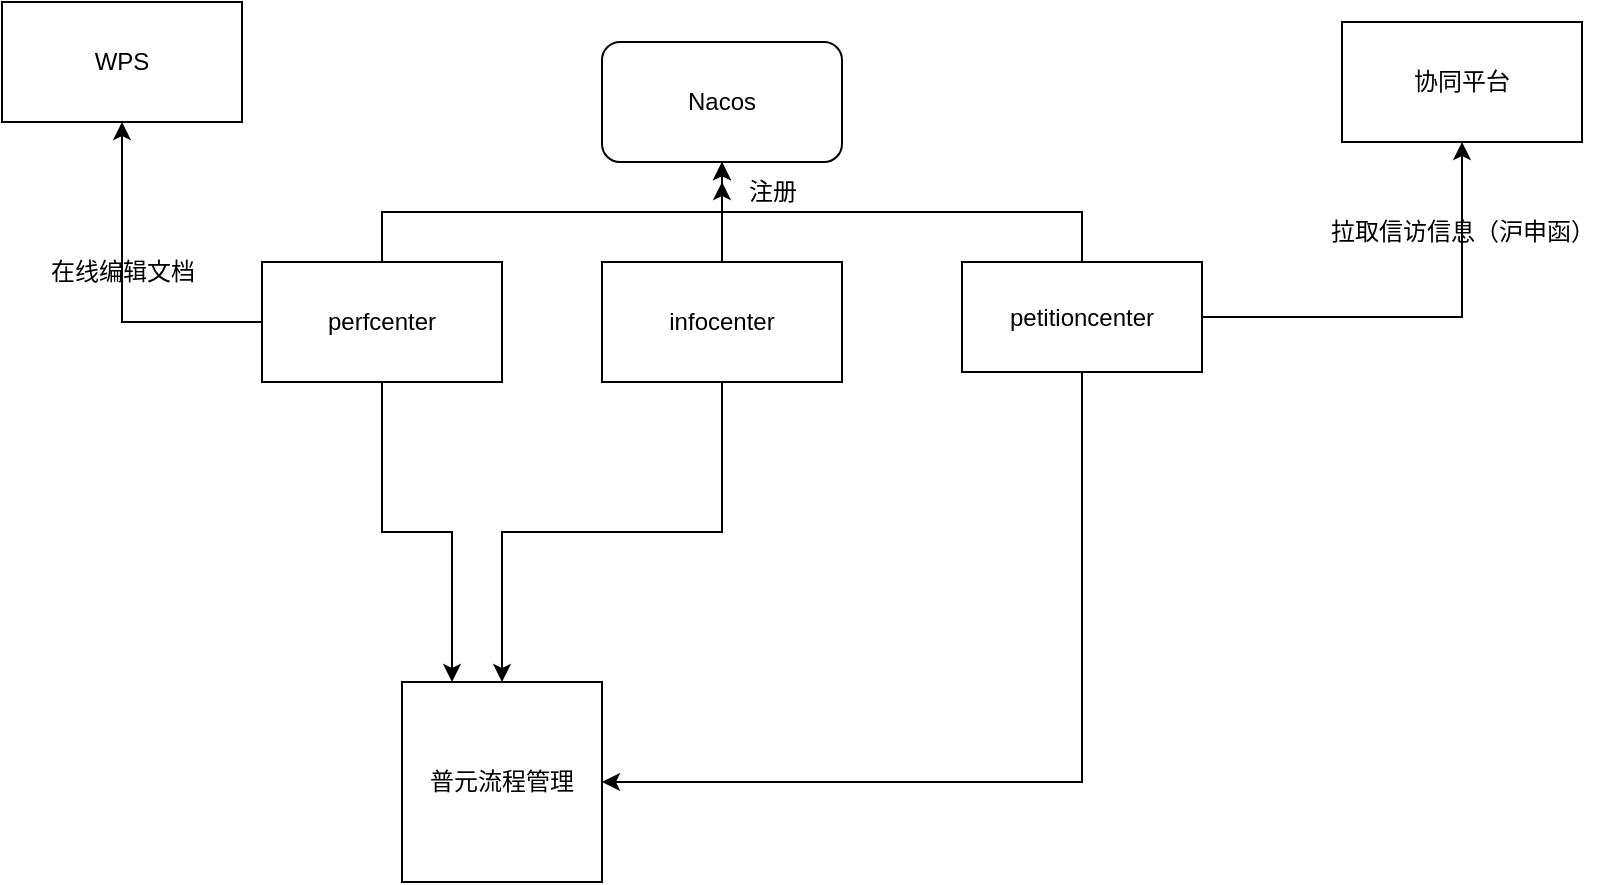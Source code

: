 <mxfile version="21.1.1" type="github">
  <diagram id="prtHgNgQTEPvFCAcTncT" name="Page-1">
    <mxGraphModel dx="1050" dy="541" grid="1" gridSize="10" guides="1" tooltips="1" connect="1" arrows="1" fold="1" page="1" pageScale="1" pageWidth="827" pageHeight="1169" math="0" shadow="0">
      <root>
        <mxCell id="0" />
        <mxCell id="1" parent="0" />
        <mxCell id="Q3FKu_BGskq38UTWf5Vo-16" style="edgeStyle=orthogonalEdgeStyle;rounded=0;orthogonalLoop=1;jettySize=auto;html=1;exitX=0.5;exitY=0;exitDx=0;exitDy=0;" edge="1" parent="1" source="Q3FKu_BGskq38UTWf5Vo-1">
          <mxGeometry relative="1" as="geometry">
            <mxPoint x="430" y="160" as="targetPoint" />
          </mxGeometry>
        </mxCell>
        <mxCell id="Q3FKu_BGskq38UTWf5Vo-22" style="edgeStyle=orthogonalEdgeStyle;rounded=0;orthogonalLoop=1;jettySize=auto;html=1;exitX=0.5;exitY=1;exitDx=0;exitDy=0;entryX=0.5;entryY=0;entryDx=0;entryDy=0;" edge="1" parent="1" source="Q3FKu_BGskq38UTWf5Vo-1" target="Q3FKu_BGskq38UTWf5Vo-11">
          <mxGeometry relative="1" as="geometry" />
        </mxCell>
        <mxCell id="Q3FKu_BGskq38UTWf5Vo-1" value="infocenter" style="rounded=0;whiteSpace=wrap;html=1;" vertex="1" parent="1">
          <mxGeometry x="370" y="200" width="120" height="60" as="geometry" />
        </mxCell>
        <mxCell id="Q3FKu_BGskq38UTWf5Vo-2" value="Nacos" style="rounded=1;whiteSpace=wrap;html=1;" vertex="1" parent="1">
          <mxGeometry x="370" y="90" width="120" height="60" as="geometry" />
        </mxCell>
        <mxCell id="Q3FKu_BGskq38UTWf5Vo-15" style="edgeStyle=orthogonalEdgeStyle;rounded=0;orthogonalLoop=1;jettySize=auto;html=1;exitX=0.5;exitY=0;exitDx=0;exitDy=0;" edge="1" parent="1" source="Q3FKu_BGskq38UTWf5Vo-3" target="Q3FKu_BGskq38UTWf5Vo-2">
          <mxGeometry relative="1" as="geometry" />
        </mxCell>
        <mxCell id="Q3FKu_BGskq38UTWf5Vo-21" style="edgeStyle=orthogonalEdgeStyle;rounded=0;orthogonalLoop=1;jettySize=auto;html=1;exitX=0.5;exitY=1;exitDx=0;exitDy=0;entryX=0.25;entryY=0;entryDx=0;entryDy=0;" edge="1" parent="1" source="Q3FKu_BGskq38UTWf5Vo-3" target="Q3FKu_BGskq38UTWf5Vo-11">
          <mxGeometry relative="1" as="geometry" />
        </mxCell>
        <mxCell id="Q3FKu_BGskq38UTWf5Vo-26" style="edgeStyle=orthogonalEdgeStyle;rounded=0;orthogonalLoop=1;jettySize=auto;html=1;exitX=0;exitY=0.5;exitDx=0;exitDy=0;entryX=0.5;entryY=1;entryDx=0;entryDy=0;" edge="1" parent="1" source="Q3FKu_BGskq38UTWf5Vo-3" target="Q3FKu_BGskq38UTWf5Vo-25">
          <mxGeometry relative="1" as="geometry" />
        </mxCell>
        <mxCell id="Q3FKu_BGskq38UTWf5Vo-3" value="perfcenter" style="rounded=0;whiteSpace=wrap;html=1;" vertex="1" parent="1">
          <mxGeometry x="200" y="200" width="120" height="60" as="geometry" />
        </mxCell>
        <mxCell id="Q3FKu_BGskq38UTWf5Vo-17" style="edgeStyle=orthogonalEdgeStyle;rounded=0;orthogonalLoop=1;jettySize=auto;html=1;exitX=0.5;exitY=0;exitDx=0;exitDy=0;entryX=0.5;entryY=1;entryDx=0;entryDy=0;" edge="1" parent="1" source="Q3FKu_BGskq38UTWf5Vo-4" target="Q3FKu_BGskq38UTWf5Vo-2">
          <mxGeometry relative="1" as="geometry" />
        </mxCell>
        <mxCell id="Q3FKu_BGskq38UTWf5Vo-20" style="edgeStyle=orthogonalEdgeStyle;rounded=0;orthogonalLoop=1;jettySize=auto;html=1;exitX=1;exitY=0.5;exitDx=0;exitDy=0;" edge="1" parent="1" source="Q3FKu_BGskq38UTWf5Vo-4" target="Q3FKu_BGskq38UTWf5Vo-8">
          <mxGeometry relative="1" as="geometry" />
        </mxCell>
        <mxCell id="Q3FKu_BGskq38UTWf5Vo-23" style="edgeStyle=orthogonalEdgeStyle;rounded=0;orthogonalLoop=1;jettySize=auto;html=1;exitX=0.5;exitY=1;exitDx=0;exitDy=0;entryX=1;entryY=0.5;entryDx=0;entryDy=0;" edge="1" parent="1" source="Q3FKu_BGskq38UTWf5Vo-4" target="Q3FKu_BGskq38UTWf5Vo-11">
          <mxGeometry relative="1" as="geometry" />
        </mxCell>
        <mxCell id="Q3FKu_BGskq38UTWf5Vo-4" value="petitioncenter" style="rounded=0;whiteSpace=wrap;html=1;" vertex="1" parent="1">
          <mxGeometry x="550" y="200" width="120" height="55" as="geometry" />
        </mxCell>
        <mxCell id="Q3FKu_BGskq38UTWf5Vo-8" value="协同平台" style="rounded=0;whiteSpace=wrap;html=1;" vertex="1" parent="1">
          <mxGeometry x="740" y="80" width="120" height="60" as="geometry" />
        </mxCell>
        <mxCell id="Q3FKu_BGskq38UTWf5Vo-10" value="拉取信访信息（沪申函）" style="text;html=1;align=center;verticalAlign=middle;resizable=0;points=[];autosize=1;strokeColor=none;fillColor=none;" vertex="1" parent="1">
          <mxGeometry x="720" y="170" width="160" height="30" as="geometry" />
        </mxCell>
        <mxCell id="Q3FKu_BGskq38UTWf5Vo-11" value="普元流程管理" style="whiteSpace=wrap;html=1;aspect=fixed;" vertex="1" parent="1">
          <mxGeometry x="270" y="410" width="100" height="100" as="geometry" />
        </mxCell>
        <mxCell id="Q3FKu_BGskq38UTWf5Vo-25" value="WPS" style="rounded=0;whiteSpace=wrap;html=1;" vertex="1" parent="1">
          <mxGeometry x="70" y="70" width="120" height="60" as="geometry" />
        </mxCell>
        <mxCell id="Q3FKu_BGskq38UTWf5Vo-27" value="在线编辑文档" style="text;html=1;align=center;verticalAlign=middle;resizable=0;points=[];autosize=1;strokeColor=none;fillColor=none;" vertex="1" parent="1">
          <mxGeometry x="80" y="190" width="100" height="30" as="geometry" />
        </mxCell>
        <mxCell id="Q3FKu_BGskq38UTWf5Vo-28" value="注册" style="text;html=1;align=center;verticalAlign=middle;resizable=0;points=[];autosize=1;strokeColor=none;fillColor=none;" vertex="1" parent="1">
          <mxGeometry x="430" y="150" width="50" height="30" as="geometry" />
        </mxCell>
      </root>
    </mxGraphModel>
  </diagram>
</mxfile>

